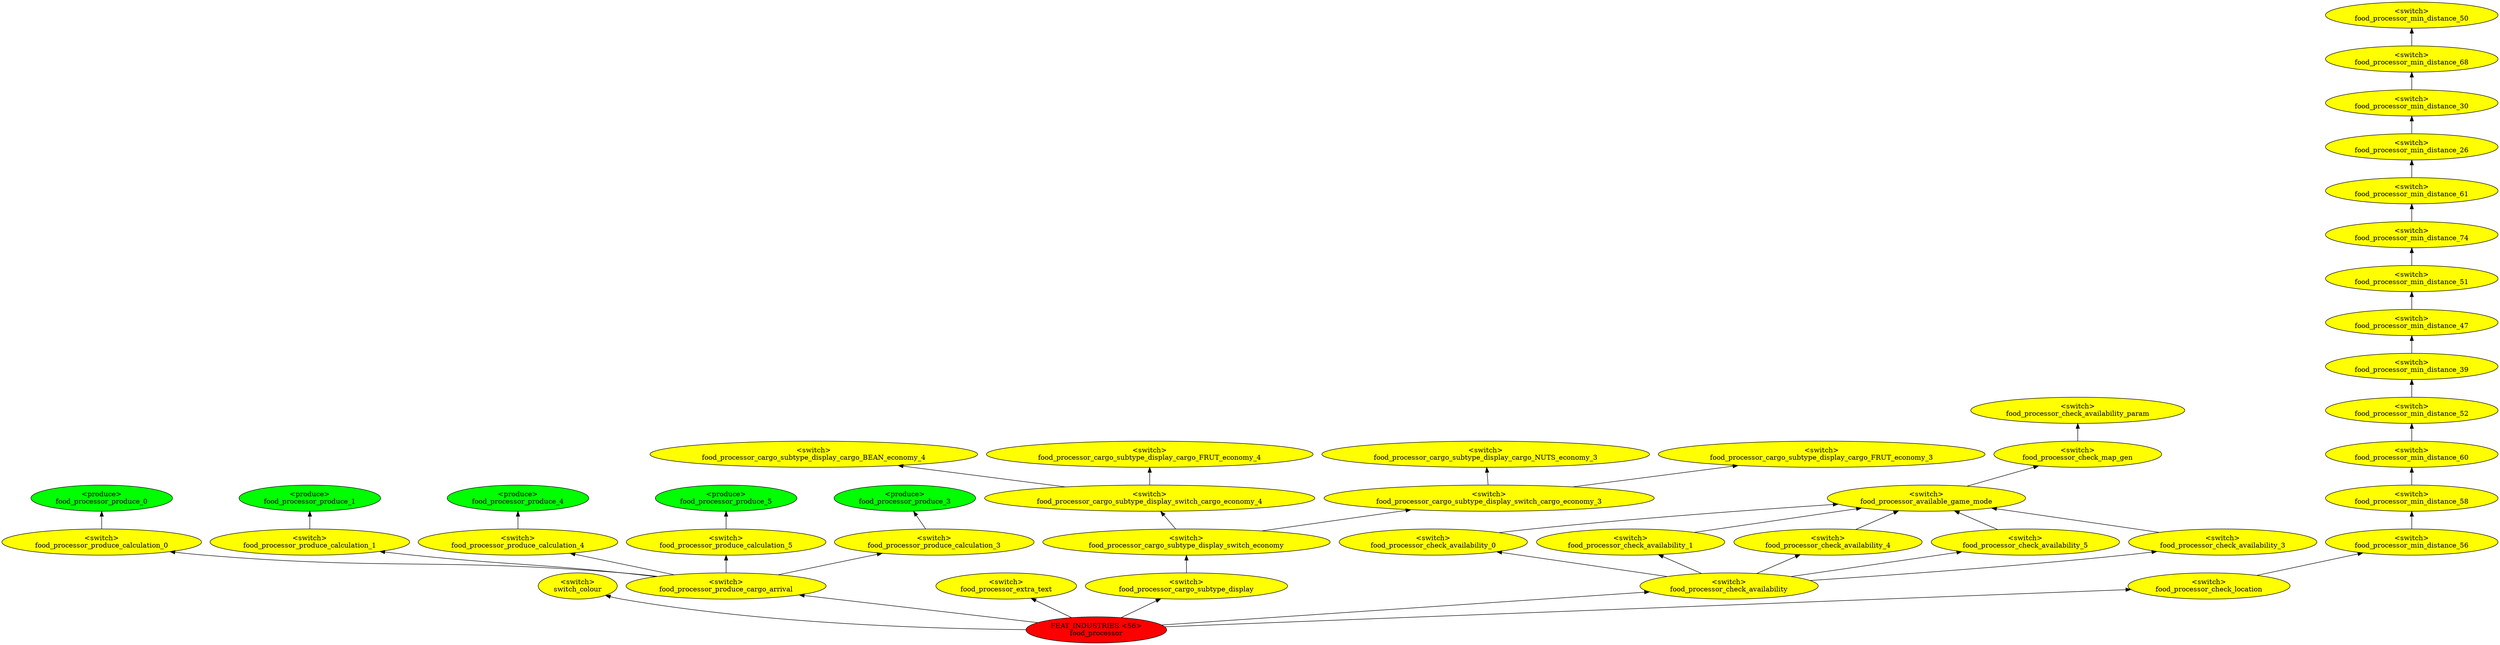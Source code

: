 digraph {
rankdir="BT"
switch_colour [fillcolor=yellow style="filled" label="<switch>\nswitch_colour"]
food_processor_produce_0 [fillcolor=green style="filled" label="<produce>\nfood_processor_produce_0"]
food_processor_produce_calculation_0 [fillcolor=yellow style="filled" label="<switch>\nfood_processor_produce_calculation_0"]
food_processor_produce_1 [fillcolor=green style="filled" label="<produce>\nfood_processor_produce_1"]
food_processor_produce_calculation_1 [fillcolor=yellow style="filled" label="<switch>\nfood_processor_produce_calculation_1"]
food_processor_produce_4 [fillcolor=green style="filled" label="<produce>\nfood_processor_produce_4"]
food_processor_produce_calculation_4 [fillcolor=yellow style="filled" label="<switch>\nfood_processor_produce_calculation_4"]
food_processor_produce_5 [fillcolor=green style="filled" label="<produce>\nfood_processor_produce_5"]
food_processor_produce_calculation_5 [fillcolor=yellow style="filled" label="<switch>\nfood_processor_produce_calculation_5"]
food_processor_produce_3 [fillcolor=green style="filled" label="<produce>\nfood_processor_produce_3"]
food_processor_produce_calculation_3 [fillcolor=yellow style="filled" label="<switch>\nfood_processor_produce_calculation_3"]
food_processor_produce_cargo_arrival [fillcolor=yellow style="filled" label="<switch>\nfood_processor_produce_cargo_arrival"]
food_processor_extra_text [fillcolor=yellow style="filled" label="<switch>\nfood_processor_extra_text"]
food_processor_cargo_subtype_display_cargo_BEAN_economy_4 [fillcolor=yellow style="filled" label="<switch>\nfood_processor_cargo_subtype_display_cargo_BEAN_economy_4"]
food_processor_cargo_subtype_display_cargo_FRUT_economy_4 [fillcolor=yellow style="filled" label="<switch>\nfood_processor_cargo_subtype_display_cargo_FRUT_economy_4"]
food_processor_cargo_subtype_display_switch_cargo_economy_4 [fillcolor=yellow style="filled" label="<switch>\nfood_processor_cargo_subtype_display_switch_cargo_economy_4"]
food_processor_cargo_subtype_display_cargo_NUTS_economy_3 [fillcolor=yellow style="filled" label="<switch>\nfood_processor_cargo_subtype_display_cargo_NUTS_economy_3"]
food_processor_cargo_subtype_display_cargo_FRUT_economy_3 [fillcolor=yellow style="filled" label="<switch>\nfood_processor_cargo_subtype_display_cargo_FRUT_economy_3"]
food_processor_cargo_subtype_display_switch_cargo_economy_3 [fillcolor=yellow style="filled" label="<switch>\nfood_processor_cargo_subtype_display_switch_cargo_economy_3"]
food_processor_cargo_subtype_display_switch_economy [fillcolor=yellow style="filled" label="<switch>\nfood_processor_cargo_subtype_display_switch_economy"]
food_processor_cargo_subtype_display [fillcolor=yellow style="filled" label="<switch>\nfood_processor_cargo_subtype_display"]
food_processor_check_availability_param [fillcolor=yellow style="filled" label="<switch>\nfood_processor_check_availability_param"]
food_processor_check_map_gen [fillcolor=yellow style="filled" label="<switch>\nfood_processor_check_map_gen"]
food_processor_available_game_mode [fillcolor=yellow style="filled" label="<switch>\nfood_processor_available_game_mode"]
food_processor_check_availability_0 [fillcolor=yellow style="filled" label="<switch>\nfood_processor_check_availability_0"]
food_processor_check_availability_1 [fillcolor=yellow style="filled" label="<switch>\nfood_processor_check_availability_1"]
food_processor_check_availability_4 [fillcolor=yellow style="filled" label="<switch>\nfood_processor_check_availability_4"]
food_processor_check_availability_5 [fillcolor=yellow style="filled" label="<switch>\nfood_processor_check_availability_5"]
food_processor_check_availability_3 [fillcolor=yellow style="filled" label="<switch>\nfood_processor_check_availability_3"]
food_processor_check_availability [fillcolor=yellow style="filled" label="<switch>\nfood_processor_check_availability"]
food_processor_min_distance_50 [fillcolor=yellow style="filled" label="<switch>\nfood_processor_min_distance_50"]
food_processor_min_distance_68 [fillcolor=yellow style="filled" label="<switch>\nfood_processor_min_distance_68"]
food_processor_min_distance_30 [fillcolor=yellow style="filled" label="<switch>\nfood_processor_min_distance_30"]
food_processor_min_distance_26 [fillcolor=yellow style="filled" label="<switch>\nfood_processor_min_distance_26"]
food_processor_min_distance_61 [fillcolor=yellow style="filled" label="<switch>\nfood_processor_min_distance_61"]
food_processor_min_distance_74 [fillcolor=yellow style="filled" label="<switch>\nfood_processor_min_distance_74"]
food_processor_min_distance_51 [fillcolor=yellow style="filled" label="<switch>\nfood_processor_min_distance_51"]
food_processor_min_distance_47 [fillcolor=yellow style="filled" label="<switch>\nfood_processor_min_distance_47"]
food_processor_min_distance_39 [fillcolor=yellow style="filled" label="<switch>\nfood_processor_min_distance_39"]
food_processor_min_distance_52 [fillcolor=yellow style="filled" label="<switch>\nfood_processor_min_distance_52"]
food_processor_min_distance_60 [fillcolor=yellow style="filled" label="<switch>\nfood_processor_min_distance_60"]
food_processor_min_distance_58 [fillcolor=yellow style="filled" label="<switch>\nfood_processor_min_distance_58"]
food_processor_min_distance_56 [fillcolor=yellow style="filled" label="<switch>\nfood_processor_min_distance_56"]
food_processor_check_location [fillcolor=yellow style="filled" label="<switch>\nfood_processor_check_location"]
food_processor [fillcolor=red style="filled" label="FEAT_INDUSTRIES <56>\nfood_processor"]
food_processor_cargo_subtype_display_switch_cargo_economy_3->food_processor_cargo_subtype_display_cargo_NUTS_economy_3
food_processor_produce_cargo_arrival->food_processor_produce_calculation_0
food_processor->food_processor_check_location
food_processor_check_availability->food_processor_check_availability_0
food_processor_check_availability_3->food_processor_available_game_mode
food_processor->food_processor_extra_text
food_processor_check_availability->food_processor_check_availability_5
food_processor_produce_calculation_1->food_processor_produce_1
food_processor_cargo_subtype_display_switch_cargo_economy_3->food_processor_cargo_subtype_display_cargo_FRUT_economy_3
food_processor_check_availability->food_processor_check_availability_4
food_processor_produce_calculation_4->food_processor_produce_4
food_processor_cargo_subtype_display_switch_economy->food_processor_cargo_subtype_display_switch_cargo_economy_4
food_processor->switch_colour
food_processor_check_map_gen->food_processor_check_availability_param
food_processor_check_availability_0->food_processor_available_game_mode
food_processor_check_availability_5->food_processor_available_game_mode
food_processor_min_distance_52->food_processor_min_distance_39
food_processor_check_availability->food_processor_check_availability_3
food_processor->food_processor_produce_cargo_arrival
food_processor_min_distance_30->food_processor_min_distance_68
food_processor->food_processor_check_availability
food_processor_min_distance_26->food_processor_min_distance_30
food_processor_min_distance_68->food_processor_min_distance_50
food_processor_check_availability_1->food_processor_available_game_mode
food_processor_cargo_subtype_display_switch_cargo_economy_4->food_processor_cargo_subtype_display_cargo_BEAN_economy_4
food_processor_min_distance_61->food_processor_min_distance_26
food_processor_cargo_subtype_display->food_processor_cargo_subtype_display_switch_economy
food_processor_check_location->food_processor_min_distance_56
food_processor_produce_cargo_arrival->food_processor_produce_calculation_3
food_processor_produce_calculation_0->food_processor_produce_0
food_processor_min_distance_51->food_processor_min_distance_74
food_processor_min_distance_58->food_processor_min_distance_60
food_processor_min_distance_39->food_processor_min_distance_47
food_processor_available_game_mode->food_processor_check_map_gen
food_processor_produce_cargo_arrival->food_processor_produce_calculation_4
food_processor_check_availability_4->food_processor_available_game_mode
food_processor_cargo_subtype_display_switch_cargo_economy_4->food_processor_cargo_subtype_display_cargo_FRUT_economy_4
food_processor_min_distance_60->food_processor_min_distance_52
food_processor_cargo_subtype_display_switch_economy->food_processor_cargo_subtype_display_switch_cargo_economy_3
food_processor_produce_cargo_arrival->food_processor_produce_calculation_1
food_processor_produce_cargo_arrival->food_processor_produce_calculation_5
food_processor_min_distance_47->food_processor_min_distance_51
food_processor_check_availability->food_processor_check_availability_1
food_processor_produce_calculation_5->food_processor_produce_5
food_processor->food_processor_cargo_subtype_display
food_processor_min_distance_56->food_processor_min_distance_58
food_processor_min_distance_74->food_processor_min_distance_61
food_processor_produce_calculation_3->food_processor_produce_3
}

